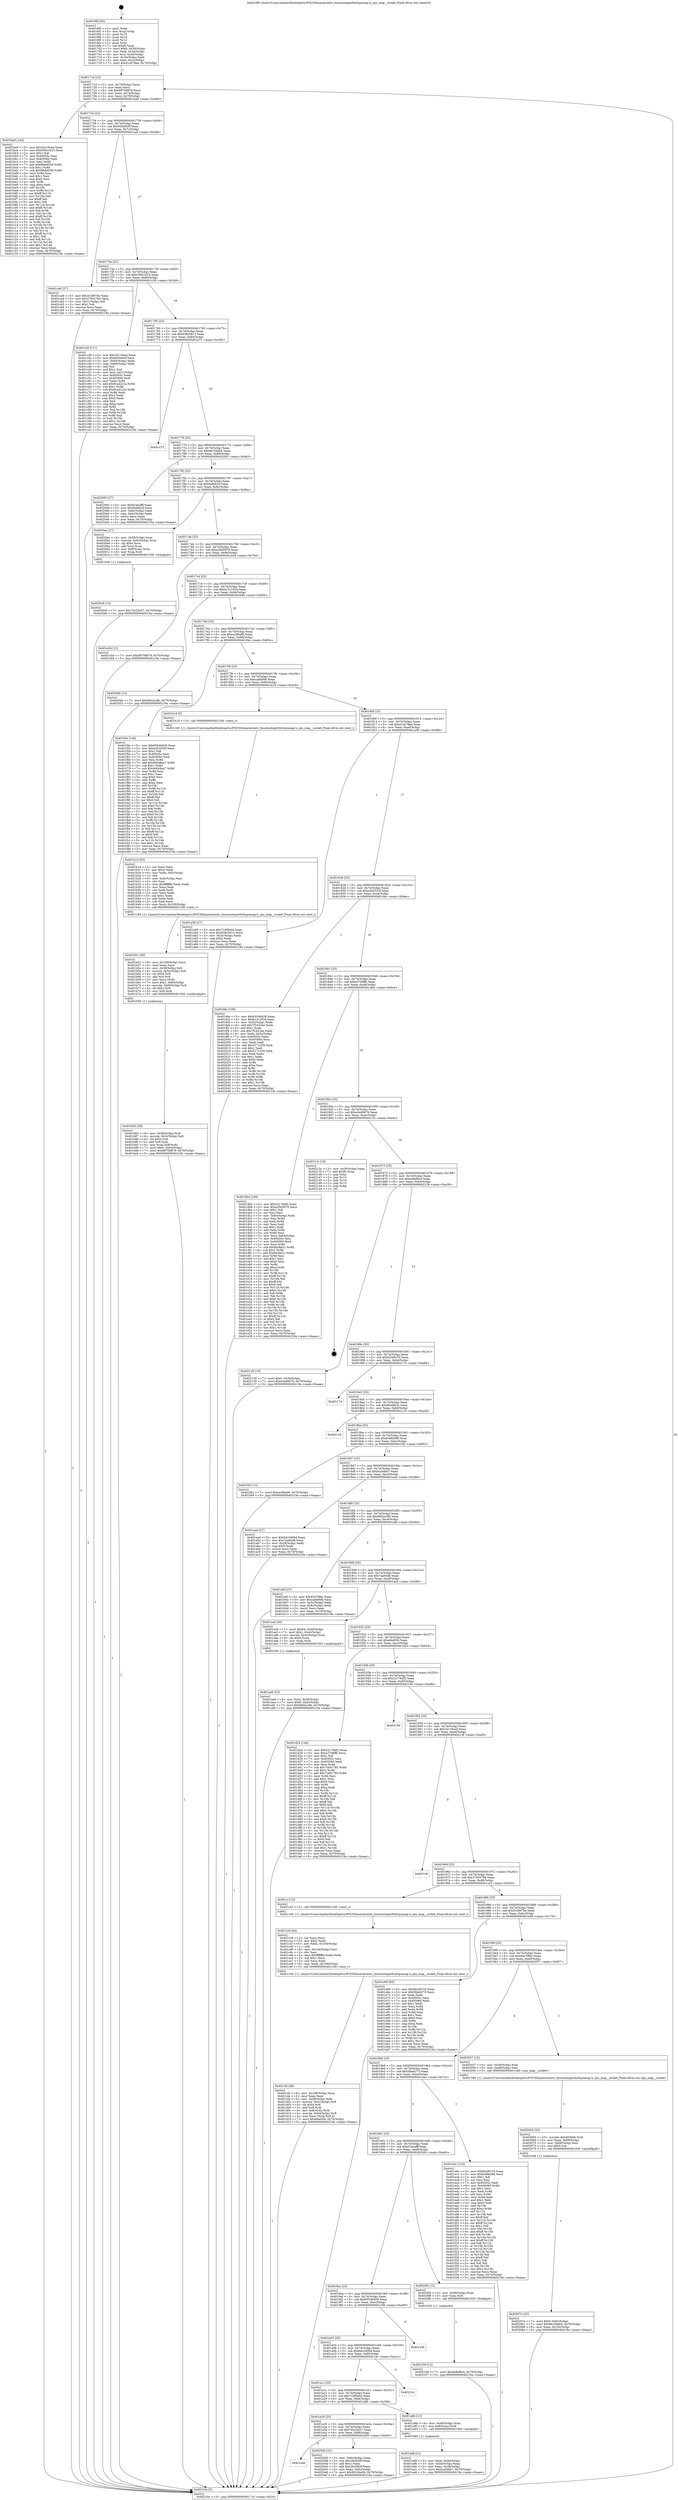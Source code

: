 digraph "0x4016f0" {
  label = "0x4016f0 (/mnt/c/Users/mathe/Desktop/tcc/POCII/binaries/extr_linuxtoolsperfutilcpumap.h_cpu_map__socket_Final-ollvm.out::main(0))"
  labelloc = "t"
  node[shape=record]

  Entry [label="",width=0.3,height=0.3,shape=circle,fillcolor=black,style=filled]
  "0x40171d" [label="{
     0x40171d [23]\l
     | [instrs]\l
     &nbsp;&nbsp;0x40171d \<+3\>: mov -0x70(%rbp),%eax\l
     &nbsp;&nbsp;0x401720 \<+2\>: mov %eax,%ecx\l
     &nbsp;&nbsp;0x401722 \<+6\>: sub $0x88708879,%ecx\l
     &nbsp;&nbsp;0x401728 \<+3\>: mov %eax,-0x74(%rbp)\l
     &nbsp;&nbsp;0x40172b \<+3\>: mov %ecx,-0x78(%rbp)\l
     &nbsp;&nbsp;0x40172e \<+6\>: je 0000000000401ba9 \<main+0x4b9\>\l
  }"]
  "0x401ba9" [label="{
     0x401ba9 [144]\l
     | [instrs]\l
     &nbsp;&nbsp;0x401ba9 \<+5\>: mov $0x32c19ced,%eax\l
     &nbsp;&nbsp;0x401bae \<+5\>: mov $0x936e1623,%ecx\l
     &nbsp;&nbsp;0x401bb3 \<+2\>: mov $0x1,%dl\l
     &nbsp;&nbsp;0x401bb5 \<+7\>: mov 0x40505c,%esi\l
     &nbsp;&nbsp;0x401bbc \<+7\>: mov 0x405060,%edi\l
     &nbsp;&nbsp;0x401bc3 \<+3\>: mov %esi,%r8d\l
     &nbsp;&nbsp;0x401bc6 \<+7\>: add $0x88abf259,%r8d\l
     &nbsp;&nbsp;0x401bcd \<+4\>: sub $0x1,%r8d\l
     &nbsp;&nbsp;0x401bd1 \<+7\>: sub $0x88abf259,%r8d\l
     &nbsp;&nbsp;0x401bd8 \<+4\>: imul %r8d,%esi\l
     &nbsp;&nbsp;0x401bdc \<+3\>: and $0x1,%esi\l
     &nbsp;&nbsp;0x401bdf \<+3\>: cmp $0x0,%esi\l
     &nbsp;&nbsp;0x401be2 \<+4\>: sete %r9b\l
     &nbsp;&nbsp;0x401be6 \<+3\>: cmp $0xa,%edi\l
     &nbsp;&nbsp;0x401be9 \<+4\>: setl %r10b\l
     &nbsp;&nbsp;0x401bed \<+3\>: mov %r9b,%r11b\l
     &nbsp;&nbsp;0x401bf0 \<+4\>: xor $0xff,%r11b\l
     &nbsp;&nbsp;0x401bf4 \<+3\>: mov %r10b,%bl\l
     &nbsp;&nbsp;0x401bf7 \<+3\>: xor $0xff,%bl\l
     &nbsp;&nbsp;0x401bfa \<+3\>: xor $0x1,%dl\l
     &nbsp;&nbsp;0x401bfd \<+3\>: mov %r11b,%r14b\l
     &nbsp;&nbsp;0x401c00 \<+4\>: and $0xff,%r14b\l
     &nbsp;&nbsp;0x401c04 \<+3\>: and %dl,%r9b\l
     &nbsp;&nbsp;0x401c07 \<+3\>: mov %bl,%r15b\l
     &nbsp;&nbsp;0x401c0a \<+4\>: and $0xff,%r15b\l
     &nbsp;&nbsp;0x401c0e \<+3\>: and %dl,%r10b\l
     &nbsp;&nbsp;0x401c11 \<+3\>: or %r9b,%r14b\l
     &nbsp;&nbsp;0x401c14 \<+3\>: or %r10b,%r15b\l
     &nbsp;&nbsp;0x401c17 \<+3\>: xor %r15b,%r14b\l
     &nbsp;&nbsp;0x401c1a \<+3\>: or %bl,%r11b\l
     &nbsp;&nbsp;0x401c1d \<+4\>: xor $0xff,%r11b\l
     &nbsp;&nbsp;0x401c21 \<+3\>: or $0x1,%dl\l
     &nbsp;&nbsp;0x401c24 \<+3\>: and %dl,%r11b\l
     &nbsp;&nbsp;0x401c27 \<+3\>: or %r11b,%r14b\l
     &nbsp;&nbsp;0x401c2a \<+4\>: test $0x1,%r14b\l
     &nbsp;&nbsp;0x401c2e \<+3\>: cmovne %ecx,%eax\l
     &nbsp;&nbsp;0x401c31 \<+3\>: mov %eax,-0x70(%rbp)\l
     &nbsp;&nbsp;0x401c34 \<+5\>: jmp 000000000040219a \<main+0xaaa\>\l
  }"]
  "0x401734" [label="{
     0x401734 [22]\l
     | [instrs]\l
     &nbsp;&nbsp;0x401734 \<+5\>: jmp 0000000000401739 \<main+0x49\>\l
     &nbsp;&nbsp;0x401739 \<+3\>: mov -0x74(%rbp),%eax\l
     &nbsp;&nbsp;0x40173c \<+5\>: sub $0x920ef43f,%eax\l
     &nbsp;&nbsp;0x401741 \<+3\>: mov %eax,-0x7c(%rbp)\l
     &nbsp;&nbsp;0x401744 \<+6\>: je 0000000000401ca8 \<main+0x5b8\>\l
  }"]
  Exit [label="",width=0.3,height=0.3,shape=circle,fillcolor=black,style=filled,peripheries=2]
  "0x401ca8" [label="{
     0x401ca8 [27]\l
     | [instrs]\l
     &nbsp;&nbsp;0x401ca8 \<+5\>: mov $0x3c2897be,%eax\l
     &nbsp;&nbsp;0x401cad \<+5\>: mov $0x37002794,%ecx\l
     &nbsp;&nbsp;0x401cb2 \<+3\>: mov -0x21(%rbp),%dl\l
     &nbsp;&nbsp;0x401cb5 \<+3\>: test $0x1,%dl\l
     &nbsp;&nbsp;0x401cb8 \<+3\>: cmovne %ecx,%eax\l
     &nbsp;&nbsp;0x401cbb \<+3\>: mov %eax,-0x70(%rbp)\l
     &nbsp;&nbsp;0x401cbe \<+5\>: jmp 000000000040219a \<main+0xaaa\>\l
  }"]
  "0x40174a" [label="{
     0x40174a [22]\l
     | [instrs]\l
     &nbsp;&nbsp;0x40174a \<+5\>: jmp 000000000040174f \<main+0x5f\>\l
     &nbsp;&nbsp;0x40174f \<+3\>: mov -0x74(%rbp),%eax\l
     &nbsp;&nbsp;0x401752 \<+5\>: sub $0x936e1623,%eax\l
     &nbsp;&nbsp;0x401757 \<+3\>: mov %eax,-0x80(%rbp)\l
     &nbsp;&nbsp;0x40175a \<+6\>: je 0000000000401c39 \<main+0x549\>\l
  }"]
  "0x402100" [label="{
     0x402100 [12]\l
     | [instrs]\l
     &nbsp;&nbsp;0x402100 \<+7\>: movl $0xee8af6c4,-0x70(%rbp)\l
     &nbsp;&nbsp;0x402107 \<+5\>: jmp 000000000040219a \<main+0xaaa\>\l
  }"]
  "0x401c39" [label="{
     0x401c39 [111]\l
     | [instrs]\l
     &nbsp;&nbsp;0x401c39 \<+5\>: mov $0x32c19ced,%eax\l
     &nbsp;&nbsp;0x401c3e \<+5\>: mov $0x920ef43f,%ecx\l
     &nbsp;&nbsp;0x401c43 \<+3\>: mov -0x64(%rbp),%edx\l
     &nbsp;&nbsp;0x401c46 \<+3\>: cmp -0x60(%rbp),%edx\l
     &nbsp;&nbsp;0x401c49 \<+4\>: setl %sil\l
     &nbsp;&nbsp;0x401c4d \<+4\>: and $0x1,%sil\l
     &nbsp;&nbsp;0x401c51 \<+4\>: mov %sil,-0x21(%rbp)\l
     &nbsp;&nbsp;0x401c55 \<+7\>: mov 0x40505c,%edx\l
     &nbsp;&nbsp;0x401c5c \<+7\>: mov 0x405060,%edi\l
     &nbsp;&nbsp;0x401c63 \<+3\>: mov %edx,%r8d\l
     &nbsp;&nbsp;0x401c66 \<+7\>: add $0x9ca42c2a,%r8d\l
     &nbsp;&nbsp;0x401c6d \<+4\>: sub $0x1,%r8d\l
     &nbsp;&nbsp;0x401c71 \<+7\>: sub $0x9ca42c2a,%r8d\l
     &nbsp;&nbsp;0x401c78 \<+4\>: imul %r8d,%edx\l
     &nbsp;&nbsp;0x401c7c \<+3\>: and $0x1,%edx\l
     &nbsp;&nbsp;0x401c7f \<+3\>: cmp $0x0,%edx\l
     &nbsp;&nbsp;0x401c82 \<+4\>: sete %sil\l
     &nbsp;&nbsp;0x401c86 \<+3\>: cmp $0xa,%edi\l
     &nbsp;&nbsp;0x401c89 \<+4\>: setl %r9b\l
     &nbsp;&nbsp;0x401c8d \<+3\>: mov %sil,%r10b\l
     &nbsp;&nbsp;0x401c90 \<+3\>: and %r9b,%r10b\l
     &nbsp;&nbsp;0x401c93 \<+3\>: xor %r9b,%sil\l
     &nbsp;&nbsp;0x401c96 \<+3\>: or %sil,%r10b\l
     &nbsp;&nbsp;0x401c99 \<+4\>: test $0x1,%r10b\l
     &nbsp;&nbsp;0x401c9d \<+3\>: cmovne %ecx,%eax\l
     &nbsp;&nbsp;0x401ca0 \<+3\>: mov %eax,-0x70(%rbp)\l
     &nbsp;&nbsp;0x401ca3 \<+5\>: jmp 000000000040219a \<main+0xaaa\>\l
  }"]
  "0x401760" [label="{
     0x401760 [25]\l
     | [instrs]\l
     &nbsp;&nbsp;0x401760 \<+5\>: jmp 0000000000401765 \<main+0x75\>\l
     &nbsp;&nbsp;0x401765 \<+3\>: mov -0x74(%rbp),%eax\l
     &nbsp;&nbsp;0x401768 \<+5\>: sub $0x938c5813,%eax\l
     &nbsp;&nbsp;0x40176d \<+6\>: mov %eax,-0x84(%rbp)\l
     &nbsp;&nbsp;0x401773 \<+6\>: je 0000000000401a73 \<main+0x383\>\l
  }"]
  "0x401a4e" [label="{
     0x401a4e\l
  }", style=dashed]
  "0x401a73" [label="{
     0x401a73\l
  }", style=dashed]
  "0x401779" [label="{
     0x401779 [25]\l
     | [instrs]\l
     &nbsp;&nbsp;0x401779 \<+5\>: jmp 000000000040177e \<main+0x8e\>\l
     &nbsp;&nbsp;0x40177e \<+3\>: mov -0x74(%rbp),%eax\l
     &nbsp;&nbsp;0x401781 \<+5\>: sub $0x96104e64,%eax\l
     &nbsp;&nbsp;0x401786 \<+6\>: mov %eax,-0x88(%rbp)\l
     &nbsp;&nbsp;0x40178c \<+6\>: je 0000000000402093 \<main+0x9a3\>\l
  }"]
  "0x4020d5" [label="{
     0x4020d5 [31]\l
     | [instrs]\l
     &nbsp;&nbsp;0x4020d5 \<+3\>: mov -0x6c(%rbp),%eax\l
     &nbsp;&nbsp;0x4020d8 \<+5\>: sub $0x28cf2b0f,%eax\l
     &nbsp;&nbsp;0x4020dd \<+3\>: add $0x1,%eax\l
     &nbsp;&nbsp;0x4020e0 \<+5\>: add $0x28cf2b0f,%eax\l
     &nbsp;&nbsp;0x4020e5 \<+3\>: mov %eax,-0x6c(%rbp)\l
     &nbsp;&nbsp;0x4020e8 \<+7\>: movl $0x96104e64,-0x70(%rbp)\l
     &nbsp;&nbsp;0x4020ef \<+5\>: jmp 000000000040219a \<main+0xaaa\>\l
  }"]
  "0x402093" [label="{
     0x402093 [27]\l
     | [instrs]\l
     &nbsp;&nbsp;0x402093 \<+5\>: mov $0x61beafff,%eax\l
     &nbsp;&nbsp;0x402098 \<+5\>: mov $0x9afe82cf,%ecx\l
     &nbsp;&nbsp;0x40209d \<+3\>: mov -0x6c(%rbp),%edx\l
     &nbsp;&nbsp;0x4020a0 \<+3\>: cmp -0x4c(%rbp),%edx\l
     &nbsp;&nbsp;0x4020a3 \<+3\>: cmovl %ecx,%eax\l
     &nbsp;&nbsp;0x4020a6 \<+3\>: mov %eax,-0x70(%rbp)\l
     &nbsp;&nbsp;0x4020a9 \<+5\>: jmp 000000000040219a \<main+0xaaa\>\l
  }"]
  "0x401792" [label="{
     0x401792 [25]\l
     | [instrs]\l
     &nbsp;&nbsp;0x401792 \<+5\>: jmp 0000000000401797 \<main+0xa7\>\l
     &nbsp;&nbsp;0x401797 \<+3\>: mov -0x74(%rbp),%eax\l
     &nbsp;&nbsp;0x40179a \<+5\>: sub $0x9afe82cf,%eax\l
     &nbsp;&nbsp;0x40179f \<+6\>: mov %eax,-0x8c(%rbp)\l
     &nbsp;&nbsp;0x4017a5 \<+6\>: je 00000000004020ae \<main+0x9be\>\l
  }"]
  "0x4020c9" [label="{
     0x4020c9 [12]\l
     | [instrs]\l
     &nbsp;&nbsp;0x4020c9 \<+7\>: movl $0x74225e57,-0x70(%rbp)\l
     &nbsp;&nbsp;0x4020d0 \<+5\>: jmp 000000000040219a \<main+0xaaa\>\l
  }"]
  "0x4020ae" [label="{
     0x4020ae [27]\l
     | [instrs]\l
     &nbsp;&nbsp;0x4020ae \<+4\>: mov -0x58(%rbp),%rax\l
     &nbsp;&nbsp;0x4020b2 \<+4\>: movslq -0x6c(%rbp),%rcx\l
     &nbsp;&nbsp;0x4020b6 \<+4\>: shl $0x4,%rcx\l
     &nbsp;&nbsp;0x4020ba \<+3\>: add %rcx,%rax\l
     &nbsp;&nbsp;0x4020bd \<+4\>: mov 0x8(%rax),%rax\l
     &nbsp;&nbsp;0x4020c1 \<+3\>: mov %rax,%rdi\l
     &nbsp;&nbsp;0x4020c4 \<+5\>: call 0000000000401030 \<free@plt\>\l
     | [calls]\l
     &nbsp;&nbsp;0x401030 \{1\} (unknown)\l
  }"]
  "0x4017ab" [label="{
     0x4017ab [25]\l
     | [instrs]\l
     &nbsp;&nbsp;0x4017ab \<+5\>: jmp 00000000004017b0 \<main+0xc0\>\l
     &nbsp;&nbsp;0x4017b0 \<+3\>: mov -0x74(%rbp),%eax\l
     &nbsp;&nbsp;0x4017b3 \<+5\>: sub $0xa35d5979,%eax\l
     &nbsp;&nbsp;0x4017b8 \<+6\>: mov %eax,-0x90(%rbp)\l
     &nbsp;&nbsp;0x4017be \<+6\>: je 0000000000401e5d \<main+0x76d\>\l
  }"]
  "0x40207a" [label="{
     0x40207a [25]\l
     | [instrs]\l
     &nbsp;&nbsp;0x40207a \<+7\>: movl $0x0,-0x6c(%rbp)\l
     &nbsp;&nbsp;0x402081 \<+7\>: movl $0x96104e64,-0x70(%rbp)\l
     &nbsp;&nbsp;0x402088 \<+6\>: mov %eax,-0x10c(%rbp)\l
     &nbsp;&nbsp;0x40208e \<+5\>: jmp 000000000040219a \<main+0xaaa\>\l
  }"]
  "0x401e5d" [label="{
     0x401e5d [12]\l
     | [instrs]\l
     &nbsp;&nbsp;0x401e5d \<+7\>: movl $0x88708879,-0x70(%rbp)\l
     &nbsp;&nbsp;0x401e64 \<+5\>: jmp 000000000040219a \<main+0xaaa\>\l
  }"]
  "0x4017c4" [label="{
     0x4017c4 [25]\l
     | [instrs]\l
     &nbsp;&nbsp;0x4017c4 \<+5\>: jmp 00000000004017c9 \<main+0xd9\>\l
     &nbsp;&nbsp;0x4017c9 \<+3\>: mov -0x74(%rbp),%eax\l
     &nbsp;&nbsp;0x4017cc \<+5\>: sub $0xb13c1634,%eax\l
     &nbsp;&nbsp;0x4017d1 \<+6\>: mov %eax,-0x94(%rbp)\l
     &nbsp;&nbsp;0x4017d7 \<+6\>: je 000000000040204b \<main+0x95b\>\l
  }"]
  "0x402063" [label="{
     0x402063 [23]\l
     | [instrs]\l
     &nbsp;&nbsp;0x402063 \<+10\>: movabs $0x4030b6,%rdi\l
     &nbsp;&nbsp;0x40206d \<+3\>: mov %eax,-0x68(%rbp)\l
     &nbsp;&nbsp;0x402070 \<+3\>: mov -0x68(%rbp),%esi\l
     &nbsp;&nbsp;0x402073 \<+2\>: mov $0x0,%al\l
     &nbsp;&nbsp;0x402075 \<+5\>: call 0000000000401040 \<printf@plt\>\l
     | [calls]\l
     &nbsp;&nbsp;0x401040 \{1\} (unknown)\l
  }"]
  "0x40204b" [label="{
     0x40204b [12]\l
     | [instrs]\l
     &nbsp;&nbsp;0x40204b \<+7\>: movl $0xfd92a18b,-0x70(%rbp)\l
     &nbsp;&nbsp;0x402052 \<+5\>: jmp 000000000040219a \<main+0xaaa\>\l
  }"]
  "0x4017dd" [label="{
     0x4017dd [25]\l
     | [instrs]\l
     &nbsp;&nbsp;0x4017dd \<+5\>: jmp 00000000004017e2 \<main+0xf2\>\l
     &nbsp;&nbsp;0x4017e2 \<+3\>: mov -0x74(%rbp),%eax\l
     &nbsp;&nbsp;0x4017e5 \<+5\>: sub $0xca3f6a66,%eax\l
     &nbsp;&nbsp;0x4017ea \<+6\>: mov %eax,-0x98(%rbp)\l
     &nbsp;&nbsp;0x4017f0 \<+6\>: je 0000000000401f4e \<main+0x85e\>\l
  }"]
  "0x401cf4" [label="{
     0x401cf4 [48]\l
     | [instrs]\l
     &nbsp;&nbsp;0x401cf4 \<+6\>: mov -0x108(%rbp),%ecx\l
     &nbsp;&nbsp;0x401cfa \<+3\>: imul %eax,%ecx\l
     &nbsp;&nbsp;0x401cfd \<+4\>: mov -0x58(%rbp),%rdi\l
     &nbsp;&nbsp;0x401d01 \<+4\>: movslq -0x5c(%rbp),%r8\l
     &nbsp;&nbsp;0x401d05 \<+4\>: shl $0x4,%r8\l
     &nbsp;&nbsp;0x401d09 \<+3\>: add %r8,%rdi\l
     &nbsp;&nbsp;0x401d0c \<+4\>: mov 0x8(%rdi),%rdi\l
     &nbsp;&nbsp;0x401d10 \<+4\>: movslq -0x64(%rbp),%r8\l
     &nbsp;&nbsp;0x401d14 \<+4\>: mov %ecx,(%rdi,%r8,4)\l
     &nbsp;&nbsp;0x401d18 \<+7\>: movl $0xefee05b,-0x70(%rbp)\l
     &nbsp;&nbsp;0x401d1f \<+5\>: jmp 000000000040219a \<main+0xaaa\>\l
  }"]
  "0x401f4e" [label="{
     0x401f4e [144]\l
     | [instrs]\l
     &nbsp;&nbsp;0x401f4e \<+5\>: mov $0x65546d39,%eax\l
     &nbsp;&nbsp;0x401f53 \<+5\>: mov $0xe262552f,%ecx\l
     &nbsp;&nbsp;0x401f58 \<+2\>: mov $0x1,%dl\l
     &nbsp;&nbsp;0x401f5a \<+7\>: mov 0x40505c,%esi\l
     &nbsp;&nbsp;0x401f61 \<+7\>: mov 0x405060,%edi\l
     &nbsp;&nbsp;0x401f68 \<+3\>: mov %esi,%r8d\l
     &nbsp;&nbsp;0x401f6b \<+7\>: add $0x46648aa7,%r8d\l
     &nbsp;&nbsp;0x401f72 \<+4\>: sub $0x1,%r8d\l
     &nbsp;&nbsp;0x401f76 \<+7\>: sub $0x46648aa7,%r8d\l
     &nbsp;&nbsp;0x401f7d \<+4\>: imul %r8d,%esi\l
     &nbsp;&nbsp;0x401f81 \<+3\>: and $0x1,%esi\l
     &nbsp;&nbsp;0x401f84 \<+3\>: cmp $0x0,%esi\l
     &nbsp;&nbsp;0x401f87 \<+4\>: sete %r9b\l
     &nbsp;&nbsp;0x401f8b \<+3\>: cmp $0xa,%edi\l
     &nbsp;&nbsp;0x401f8e \<+4\>: setl %r10b\l
     &nbsp;&nbsp;0x401f92 \<+3\>: mov %r9b,%r11b\l
     &nbsp;&nbsp;0x401f95 \<+4\>: xor $0xff,%r11b\l
     &nbsp;&nbsp;0x401f99 \<+3\>: mov %r10b,%bl\l
     &nbsp;&nbsp;0x401f9c \<+3\>: xor $0xff,%bl\l
     &nbsp;&nbsp;0x401f9f \<+3\>: xor $0x0,%dl\l
     &nbsp;&nbsp;0x401fa2 \<+3\>: mov %r11b,%r14b\l
     &nbsp;&nbsp;0x401fa5 \<+4\>: and $0x0,%r14b\l
     &nbsp;&nbsp;0x401fa9 \<+3\>: and %dl,%r9b\l
     &nbsp;&nbsp;0x401fac \<+3\>: mov %bl,%r15b\l
     &nbsp;&nbsp;0x401faf \<+4\>: and $0x0,%r15b\l
     &nbsp;&nbsp;0x401fb3 \<+3\>: and %dl,%r10b\l
     &nbsp;&nbsp;0x401fb6 \<+3\>: or %r9b,%r14b\l
     &nbsp;&nbsp;0x401fb9 \<+3\>: or %r10b,%r15b\l
     &nbsp;&nbsp;0x401fbc \<+3\>: xor %r15b,%r14b\l
     &nbsp;&nbsp;0x401fbf \<+3\>: or %bl,%r11b\l
     &nbsp;&nbsp;0x401fc2 \<+4\>: xor $0xff,%r11b\l
     &nbsp;&nbsp;0x401fc6 \<+3\>: or $0x0,%dl\l
     &nbsp;&nbsp;0x401fc9 \<+3\>: and %dl,%r11b\l
     &nbsp;&nbsp;0x401fcc \<+3\>: or %r11b,%r14b\l
     &nbsp;&nbsp;0x401fcf \<+4\>: test $0x1,%r14b\l
     &nbsp;&nbsp;0x401fd3 \<+3\>: cmovne %ecx,%eax\l
     &nbsp;&nbsp;0x401fd6 \<+3\>: mov %eax,-0x70(%rbp)\l
     &nbsp;&nbsp;0x401fd9 \<+5\>: jmp 000000000040219a \<main+0xaaa\>\l
  }"]
  "0x4017f6" [label="{
     0x4017f6 [25]\l
     | [instrs]\l
     &nbsp;&nbsp;0x4017f6 \<+5\>: jmp 00000000004017fb \<main+0x10b\>\l
     &nbsp;&nbsp;0x4017fb \<+3\>: mov -0x74(%rbp),%eax\l
     &nbsp;&nbsp;0x4017fe \<+5\>: sub $0xcadbf0fb,%eax\l
     &nbsp;&nbsp;0x401803 \<+6\>: mov %eax,-0x9c(%rbp)\l
     &nbsp;&nbsp;0x401809 \<+6\>: je 0000000000401b18 \<main+0x428\>\l
  }"]
  "0x401cc8" [label="{
     0x401cc8 [44]\l
     | [instrs]\l
     &nbsp;&nbsp;0x401cc8 \<+2\>: xor %ecx,%ecx\l
     &nbsp;&nbsp;0x401cca \<+5\>: mov $0x2,%edx\l
     &nbsp;&nbsp;0x401ccf \<+6\>: mov %edx,-0x104(%rbp)\l
     &nbsp;&nbsp;0x401cd5 \<+1\>: cltd\l
     &nbsp;&nbsp;0x401cd6 \<+6\>: mov -0x104(%rbp),%esi\l
     &nbsp;&nbsp;0x401cdc \<+2\>: idiv %esi\l
     &nbsp;&nbsp;0x401cde \<+6\>: imul $0xfffffffe,%edx,%edx\l
     &nbsp;&nbsp;0x401ce4 \<+3\>: sub $0x1,%ecx\l
     &nbsp;&nbsp;0x401ce7 \<+2\>: sub %ecx,%edx\l
     &nbsp;&nbsp;0x401ce9 \<+6\>: mov %edx,-0x108(%rbp)\l
     &nbsp;&nbsp;0x401cef \<+5\>: call 0000000000401160 \<next_i\>\l
     | [calls]\l
     &nbsp;&nbsp;0x401160 \{1\} (/mnt/c/Users/mathe/Desktop/tcc/POCII/binaries/extr_linuxtoolsperfutilcpumap.h_cpu_map__socket_Final-ollvm.out::next_i)\l
  }"]
  "0x401b18" [label="{
     0x401b18 [5]\l
     | [instrs]\l
     &nbsp;&nbsp;0x401b18 \<+5\>: call 0000000000401160 \<next_i\>\l
     | [calls]\l
     &nbsp;&nbsp;0x401160 \{1\} (/mnt/c/Users/mathe/Desktop/tcc/POCII/binaries/extr_linuxtoolsperfutilcpumap.h_cpu_map__socket_Final-ollvm.out::next_i)\l
  }"]
  "0x40180f" [label="{
     0x40180f [25]\l
     | [instrs]\l
     &nbsp;&nbsp;0x40180f \<+5\>: jmp 0000000000401814 \<main+0x124\>\l
     &nbsp;&nbsp;0x401814 \<+3\>: mov -0x74(%rbp),%eax\l
     &nbsp;&nbsp;0x401817 \<+5\>: sub $0xd1cb79aa,%eax\l
     &nbsp;&nbsp;0x40181c \<+6\>: mov %eax,-0xa0(%rbp)\l
     &nbsp;&nbsp;0x401822 \<+6\>: je 0000000000401a58 \<main+0x368\>\l
  }"]
  "0x401b83" [label="{
     0x401b83 [38]\l
     | [instrs]\l
     &nbsp;&nbsp;0x401b83 \<+4\>: mov -0x58(%rbp),%rdi\l
     &nbsp;&nbsp;0x401b87 \<+4\>: movslq -0x5c(%rbp),%r8\l
     &nbsp;&nbsp;0x401b8b \<+4\>: shl $0x4,%r8\l
     &nbsp;&nbsp;0x401b8f \<+3\>: add %r8,%rdi\l
     &nbsp;&nbsp;0x401b92 \<+4\>: mov %rax,0x8(%rdi)\l
     &nbsp;&nbsp;0x401b96 \<+7\>: movl $0x0,-0x64(%rbp)\l
     &nbsp;&nbsp;0x401b9d \<+7\>: movl $0x88708879,-0x70(%rbp)\l
     &nbsp;&nbsp;0x401ba4 \<+5\>: jmp 000000000040219a \<main+0xaaa\>\l
  }"]
  "0x401a58" [label="{
     0x401a58 [27]\l
     | [instrs]\l
     &nbsp;&nbsp;0x401a58 \<+5\>: mov $0x716f5e0d,%eax\l
     &nbsp;&nbsp;0x401a5d \<+5\>: mov $0x938c5813,%ecx\l
     &nbsp;&nbsp;0x401a62 \<+3\>: mov -0x2c(%rbp),%edx\l
     &nbsp;&nbsp;0x401a65 \<+3\>: cmp $0x2,%edx\l
     &nbsp;&nbsp;0x401a68 \<+3\>: cmovne %ecx,%eax\l
     &nbsp;&nbsp;0x401a6b \<+3\>: mov %eax,-0x70(%rbp)\l
     &nbsp;&nbsp;0x401a6e \<+5\>: jmp 000000000040219a \<main+0xaaa\>\l
  }"]
  "0x401828" [label="{
     0x401828 [25]\l
     | [instrs]\l
     &nbsp;&nbsp;0x401828 \<+5\>: jmp 000000000040182d \<main+0x13d\>\l
     &nbsp;&nbsp;0x40182d \<+3\>: mov -0x74(%rbp),%eax\l
     &nbsp;&nbsp;0x401830 \<+5\>: sub $0xe262552f,%eax\l
     &nbsp;&nbsp;0x401835 \<+6\>: mov %eax,-0xa4(%rbp)\l
     &nbsp;&nbsp;0x40183b \<+6\>: je 0000000000401fde \<main+0x8ee\>\l
  }"]
  "0x40219a" [label="{
     0x40219a [5]\l
     | [instrs]\l
     &nbsp;&nbsp;0x40219a \<+5\>: jmp 000000000040171d \<main+0x2d\>\l
  }"]
  "0x4016f0" [label="{
     0x4016f0 [45]\l
     | [instrs]\l
     &nbsp;&nbsp;0x4016f0 \<+1\>: push %rbp\l
     &nbsp;&nbsp;0x4016f1 \<+3\>: mov %rsp,%rbp\l
     &nbsp;&nbsp;0x4016f4 \<+2\>: push %r15\l
     &nbsp;&nbsp;0x4016f6 \<+2\>: push %r14\l
     &nbsp;&nbsp;0x4016f8 \<+2\>: push %r12\l
     &nbsp;&nbsp;0x4016fa \<+1\>: push %rbx\l
     &nbsp;&nbsp;0x4016fb \<+7\>: sub $0xf0,%rsp\l
     &nbsp;&nbsp;0x401702 \<+7\>: movl $0x0,-0x30(%rbp)\l
     &nbsp;&nbsp;0x401709 \<+3\>: mov %edi,-0x34(%rbp)\l
     &nbsp;&nbsp;0x40170c \<+4\>: mov %rsi,-0x40(%rbp)\l
     &nbsp;&nbsp;0x401710 \<+3\>: mov -0x34(%rbp),%edi\l
     &nbsp;&nbsp;0x401713 \<+3\>: mov %edi,-0x2c(%rbp)\l
     &nbsp;&nbsp;0x401716 \<+7\>: movl $0xd1cb79aa,-0x70(%rbp)\l
  }"]
  "0x401b51" [label="{
     0x401b51 [50]\l
     | [instrs]\l
     &nbsp;&nbsp;0x401b51 \<+6\>: mov -0x100(%rbp),%ecx\l
     &nbsp;&nbsp;0x401b57 \<+3\>: imul %eax,%ecx\l
     &nbsp;&nbsp;0x401b5a \<+4\>: mov -0x58(%rbp),%r8\l
     &nbsp;&nbsp;0x401b5e \<+4\>: movslq -0x5c(%rbp),%r9\l
     &nbsp;&nbsp;0x401b62 \<+4\>: shl $0x4,%r9\l
     &nbsp;&nbsp;0x401b66 \<+3\>: add %r9,%r8\l
     &nbsp;&nbsp;0x401b69 \<+3\>: mov %ecx,(%r8)\l
     &nbsp;&nbsp;0x401b6c \<+7\>: movl $0x1,-0x60(%rbp)\l
     &nbsp;&nbsp;0x401b73 \<+4\>: movslq -0x60(%rbp),%r8\l
     &nbsp;&nbsp;0x401b77 \<+4\>: shl $0x2,%r8\l
     &nbsp;&nbsp;0x401b7b \<+3\>: mov %r8,%rdi\l
     &nbsp;&nbsp;0x401b7e \<+5\>: call 0000000000401050 \<malloc@plt\>\l
     | [calls]\l
     &nbsp;&nbsp;0x401050 \{1\} (unknown)\l
  }"]
  "0x401fde" [label="{
     0x401fde [109]\l
     | [instrs]\l
     &nbsp;&nbsp;0x401fde \<+5\>: mov $0x65546d39,%eax\l
     &nbsp;&nbsp;0x401fe3 \<+5\>: mov $0xb13c1634,%ecx\l
     &nbsp;&nbsp;0x401fe8 \<+3\>: mov -0x5c(%rbp),%edx\l
     &nbsp;&nbsp;0x401feb \<+6\>: add $0x7f2422ae,%edx\l
     &nbsp;&nbsp;0x401ff1 \<+3\>: add $0x1,%edx\l
     &nbsp;&nbsp;0x401ff4 \<+6\>: sub $0x7f2422ae,%edx\l
     &nbsp;&nbsp;0x401ffa \<+3\>: mov %edx,-0x5c(%rbp)\l
     &nbsp;&nbsp;0x401ffd \<+7\>: mov 0x40505c,%edx\l
     &nbsp;&nbsp;0x402004 \<+7\>: mov 0x405060,%esi\l
     &nbsp;&nbsp;0x40200b \<+2\>: mov %edx,%edi\l
     &nbsp;&nbsp;0x40200d \<+6\>: add $0x5171258,%edi\l
     &nbsp;&nbsp;0x402013 \<+3\>: sub $0x1,%edi\l
     &nbsp;&nbsp;0x402016 \<+6\>: sub $0x5171258,%edi\l
     &nbsp;&nbsp;0x40201c \<+3\>: imul %edi,%edx\l
     &nbsp;&nbsp;0x40201f \<+3\>: and $0x1,%edx\l
     &nbsp;&nbsp;0x402022 \<+3\>: cmp $0x0,%edx\l
     &nbsp;&nbsp;0x402025 \<+4\>: sete %r8b\l
     &nbsp;&nbsp;0x402029 \<+3\>: cmp $0xa,%esi\l
     &nbsp;&nbsp;0x40202c \<+4\>: setl %r9b\l
     &nbsp;&nbsp;0x402030 \<+3\>: mov %r8b,%r10b\l
     &nbsp;&nbsp;0x402033 \<+3\>: and %r9b,%r10b\l
     &nbsp;&nbsp;0x402036 \<+3\>: xor %r9b,%r8b\l
     &nbsp;&nbsp;0x402039 \<+3\>: or %r8b,%r10b\l
     &nbsp;&nbsp;0x40203c \<+4\>: test $0x1,%r10b\l
     &nbsp;&nbsp;0x402040 \<+3\>: cmovne %ecx,%eax\l
     &nbsp;&nbsp;0x402043 \<+3\>: mov %eax,-0x70(%rbp)\l
     &nbsp;&nbsp;0x402046 \<+5\>: jmp 000000000040219a \<main+0xaaa\>\l
  }"]
  "0x401841" [label="{
     0x401841 [25]\l
     | [instrs]\l
     &nbsp;&nbsp;0x401841 \<+5\>: jmp 0000000000401846 \<main+0x156\>\l
     &nbsp;&nbsp;0x401846 \<+3\>: mov -0x74(%rbp),%eax\l
     &nbsp;&nbsp;0x401849 \<+5\>: sub $0xe3708ffb,%eax\l
     &nbsp;&nbsp;0x40184e \<+6\>: mov %eax,-0xa8(%rbp)\l
     &nbsp;&nbsp;0x401854 \<+6\>: je 0000000000401db4 \<main+0x6c4\>\l
  }"]
  "0x401b1d" [label="{
     0x401b1d [52]\l
     | [instrs]\l
     &nbsp;&nbsp;0x401b1d \<+2\>: xor %ecx,%ecx\l
     &nbsp;&nbsp;0x401b1f \<+5\>: mov $0x2,%edx\l
     &nbsp;&nbsp;0x401b24 \<+6\>: mov %edx,-0xfc(%rbp)\l
     &nbsp;&nbsp;0x401b2a \<+1\>: cltd\l
     &nbsp;&nbsp;0x401b2b \<+6\>: mov -0xfc(%rbp),%esi\l
     &nbsp;&nbsp;0x401b31 \<+2\>: idiv %esi\l
     &nbsp;&nbsp;0x401b33 \<+6\>: imul $0xfffffffe,%edx,%edx\l
     &nbsp;&nbsp;0x401b39 \<+2\>: mov %ecx,%edi\l
     &nbsp;&nbsp;0x401b3b \<+2\>: sub %edx,%edi\l
     &nbsp;&nbsp;0x401b3d \<+2\>: mov %ecx,%edx\l
     &nbsp;&nbsp;0x401b3f \<+3\>: sub $0x1,%edx\l
     &nbsp;&nbsp;0x401b42 \<+2\>: add %edx,%edi\l
     &nbsp;&nbsp;0x401b44 \<+2\>: sub %edi,%ecx\l
     &nbsp;&nbsp;0x401b46 \<+6\>: mov %ecx,-0x100(%rbp)\l
     &nbsp;&nbsp;0x401b4c \<+5\>: call 0000000000401160 \<next_i\>\l
     | [calls]\l
     &nbsp;&nbsp;0x401160 \{1\} (/mnt/c/Users/mathe/Desktop/tcc/POCII/binaries/extr_linuxtoolsperfutilcpumap.h_cpu_map__socket_Final-ollvm.out::next_i)\l
  }"]
  "0x401db4" [label="{
     0x401db4 [169]\l
     | [instrs]\l
     &nbsp;&nbsp;0x401db4 \<+5\>: mov $0x22176df2,%eax\l
     &nbsp;&nbsp;0x401db9 \<+5\>: mov $0xa35d5979,%ecx\l
     &nbsp;&nbsp;0x401dbe \<+2\>: mov $0x1,%dl\l
     &nbsp;&nbsp;0x401dc0 \<+2\>: xor %esi,%esi\l
     &nbsp;&nbsp;0x401dc2 \<+3\>: mov -0x64(%rbp),%edi\l
     &nbsp;&nbsp;0x401dc5 \<+3\>: mov %esi,%r8d\l
     &nbsp;&nbsp;0x401dc8 \<+3\>: sub %edi,%r8d\l
     &nbsp;&nbsp;0x401dcb \<+2\>: mov %esi,%edi\l
     &nbsp;&nbsp;0x401dcd \<+3\>: sub $0x1,%edi\l
     &nbsp;&nbsp;0x401dd0 \<+3\>: add %edi,%r8d\l
     &nbsp;&nbsp;0x401dd3 \<+3\>: sub %r8d,%esi\l
     &nbsp;&nbsp;0x401dd6 \<+3\>: mov %esi,-0x64(%rbp)\l
     &nbsp;&nbsp;0x401dd9 \<+7\>: mov 0x40505c,%esi\l
     &nbsp;&nbsp;0x401de0 \<+7\>: mov 0x405060,%edi\l
     &nbsp;&nbsp;0x401de7 \<+3\>: mov %esi,%r8d\l
     &nbsp;&nbsp;0x401dea \<+7\>: sub $0xfdc9af1c,%r8d\l
     &nbsp;&nbsp;0x401df1 \<+4\>: sub $0x1,%r8d\l
     &nbsp;&nbsp;0x401df5 \<+7\>: add $0xfdc9af1c,%r8d\l
     &nbsp;&nbsp;0x401dfc \<+4\>: imul %r8d,%esi\l
     &nbsp;&nbsp;0x401e00 \<+3\>: and $0x1,%esi\l
     &nbsp;&nbsp;0x401e03 \<+3\>: cmp $0x0,%esi\l
     &nbsp;&nbsp;0x401e06 \<+4\>: sete %r9b\l
     &nbsp;&nbsp;0x401e0a \<+3\>: cmp $0xa,%edi\l
     &nbsp;&nbsp;0x401e0d \<+4\>: setl %r10b\l
     &nbsp;&nbsp;0x401e11 \<+3\>: mov %r9b,%r11b\l
     &nbsp;&nbsp;0x401e14 \<+4\>: xor $0xff,%r11b\l
     &nbsp;&nbsp;0x401e18 \<+3\>: mov %r10b,%bl\l
     &nbsp;&nbsp;0x401e1b \<+3\>: xor $0xff,%bl\l
     &nbsp;&nbsp;0x401e1e \<+3\>: xor $0x0,%dl\l
     &nbsp;&nbsp;0x401e21 \<+3\>: mov %r11b,%r14b\l
     &nbsp;&nbsp;0x401e24 \<+4\>: and $0x0,%r14b\l
     &nbsp;&nbsp;0x401e28 \<+3\>: and %dl,%r9b\l
     &nbsp;&nbsp;0x401e2b \<+3\>: mov %bl,%r15b\l
     &nbsp;&nbsp;0x401e2e \<+4\>: and $0x0,%r15b\l
     &nbsp;&nbsp;0x401e32 \<+3\>: and %dl,%r10b\l
     &nbsp;&nbsp;0x401e35 \<+3\>: or %r9b,%r14b\l
     &nbsp;&nbsp;0x401e38 \<+3\>: or %r10b,%r15b\l
     &nbsp;&nbsp;0x401e3b \<+3\>: xor %r15b,%r14b\l
     &nbsp;&nbsp;0x401e3e \<+3\>: or %bl,%r11b\l
     &nbsp;&nbsp;0x401e41 \<+4\>: xor $0xff,%r11b\l
     &nbsp;&nbsp;0x401e45 \<+3\>: or $0x0,%dl\l
     &nbsp;&nbsp;0x401e48 \<+3\>: and %dl,%r11b\l
     &nbsp;&nbsp;0x401e4b \<+3\>: or %r11b,%r14b\l
     &nbsp;&nbsp;0x401e4e \<+4\>: test $0x1,%r14b\l
     &nbsp;&nbsp;0x401e52 \<+3\>: cmovne %ecx,%eax\l
     &nbsp;&nbsp;0x401e55 \<+3\>: mov %eax,-0x70(%rbp)\l
     &nbsp;&nbsp;0x401e58 \<+5\>: jmp 000000000040219a \<main+0xaaa\>\l
  }"]
  "0x40185a" [label="{
     0x40185a [25]\l
     | [instrs]\l
     &nbsp;&nbsp;0x40185a \<+5\>: jmp 000000000040185f \<main+0x16f\>\l
     &nbsp;&nbsp;0x40185f \<+3\>: mov -0x74(%rbp),%eax\l
     &nbsp;&nbsp;0x401862 \<+5\>: sub $0xe3ed9676,%eax\l
     &nbsp;&nbsp;0x401867 \<+6\>: mov %eax,-0xac(%rbp)\l
     &nbsp;&nbsp;0x40186d \<+6\>: je 000000000040213c \<main+0xa4c\>\l
  }"]
  "0x401ae6" [label="{
     0x401ae6 [23]\l
     | [instrs]\l
     &nbsp;&nbsp;0x401ae6 \<+4\>: mov %rax,-0x58(%rbp)\l
     &nbsp;&nbsp;0x401aea \<+7\>: movl $0x0,-0x5c(%rbp)\l
     &nbsp;&nbsp;0x401af1 \<+7\>: movl $0xfd92a18b,-0x70(%rbp)\l
     &nbsp;&nbsp;0x401af8 \<+5\>: jmp 000000000040219a \<main+0xaaa\>\l
  }"]
  "0x40213c" [label="{
     0x40213c [19]\l
     | [instrs]\l
     &nbsp;&nbsp;0x40213c \<+3\>: mov -0x30(%rbp),%eax\l
     &nbsp;&nbsp;0x40213f \<+7\>: add $0xf0,%rsp\l
     &nbsp;&nbsp;0x402146 \<+1\>: pop %rbx\l
     &nbsp;&nbsp;0x402147 \<+2\>: pop %r12\l
     &nbsp;&nbsp;0x402149 \<+2\>: pop %r14\l
     &nbsp;&nbsp;0x40214b \<+2\>: pop %r15\l
     &nbsp;&nbsp;0x40214d \<+1\>: pop %rbp\l
     &nbsp;&nbsp;0x40214e \<+1\>: ret\l
  }"]
  "0x401873" [label="{
     0x401873 [25]\l
     | [instrs]\l
     &nbsp;&nbsp;0x401873 \<+5\>: jmp 0000000000401878 \<main+0x188\>\l
     &nbsp;&nbsp;0x401878 \<+3\>: mov -0x74(%rbp),%eax\l
     &nbsp;&nbsp;0x40187b \<+5\>: sub $0xee8af6c4,%eax\l
     &nbsp;&nbsp;0x401880 \<+6\>: mov %eax,-0xb0(%rbp)\l
     &nbsp;&nbsp;0x401886 \<+6\>: je 0000000000402129 \<main+0xa39\>\l
  }"]
  "0x401a98" [label="{
     0x401a98 [21]\l
     | [instrs]\l
     &nbsp;&nbsp;0x401a98 \<+3\>: mov %eax,-0x44(%rbp)\l
     &nbsp;&nbsp;0x401a9b \<+3\>: mov -0x44(%rbp),%eax\l
     &nbsp;&nbsp;0x401a9e \<+3\>: mov %eax,-0x28(%rbp)\l
     &nbsp;&nbsp;0x401aa1 \<+7\>: movl $0xfca3dbb7,-0x70(%rbp)\l
     &nbsp;&nbsp;0x401aa8 \<+5\>: jmp 000000000040219a \<main+0xaaa\>\l
  }"]
  "0x402129" [label="{
     0x402129 [19]\l
     | [instrs]\l
     &nbsp;&nbsp;0x402129 \<+7\>: movl $0x0,-0x30(%rbp)\l
     &nbsp;&nbsp;0x402130 \<+7\>: movl $0xe3ed9676,-0x70(%rbp)\l
     &nbsp;&nbsp;0x402137 \<+5\>: jmp 000000000040219a \<main+0xaaa\>\l
  }"]
  "0x40188c" [label="{
     0x40188c [25]\l
     | [instrs]\l
     &nbsp;&nbsp;0x40188c \<+5\>: jmp 0000000000401891 \<main+0x1a1\>\l
     &nbsp;&nbsp;0x401891 \<+3\>: mov -0x74(%rbp),%eax\l
     &nbsp;&nbsp;0x401894 \<+5\>: sub $0xf42d9155,%eax\l
     &nbsp;&nbsp;0x401899 \<+6\>: mov %eax,-0xb4(%rbp)\l
     &nbsp;&nbsp;0x40189f \<+6\>: je 0000000000402174 \<main+0xa84\>\l
  }"]
  "0x401a35" [label="{
     0x401a35 [25]\l
     | [instrs]\l
     &nbsp;&nbsp;0x401a35 \<+5\>: jmp 0000000000401a3a \<main+0x34a\>\l
     &nbsp;&nbsp;0x401a3a \<+3\>: mov -0x74(%rbp),%eax\l
     &nbsp;&nbsp;0x401a3d \<+5\>: sub $0x74225e57,%eax\l
     &nbsp;&nbsp;0x401a42 \<+6\>: mov %eax,-0xf8(%rbp)\l
     &nbsp;&nbsp;0x401a48 \<+6\>: je 00000000004020d5 \<main+0x9e5\>\l
  }"]
  "0x402174" [label="{
     0x402174\l
  }", style=dashed]
  "0x4018a5" [label="{
     0x4018a5 [25]\l
     | [instrs]\l
     &nbsp;&nbsp;0x4018a5 \<+5\>: jmp 00000000004018aa \<main+0x1ba\>\l
     &nbsp;&nbsp;0x4018aa \<+3\>: mov -0x74(%rbp),%eax\l
     &nbsp;&nbsp;0x4018ad \<+5\>: sub $0xf6e48b3c,%eax\l
     &nbsp;&nbsp;0x4018b2 \<+6\>: mov %eax,-0xb8(%rbp)\l
     &nbsp;&nbsp;0x4018b8 \<+6\>: je 0000000000402118 \<main+0xa28\>\l
  }"]
  "0x401a8b" [label="{
     0x401a8b [13]\l
     | [instrs]\l
     &nbsp;&nbsp;0x401a8b \<+4\>: mov -0x40(%rbp),%rax\l
     &nbsp;&nbsp;0x401a8f \<+4\>: mov 0x8(%rax),%rdi\l
     &nbsp;&nbsp;0x401a93 \<+5\>: call 0000000000401060 \<atoi@plt\>\l
     | [calls]\l
     &nbsp;&nbsp;0x401060 \{1\} (unknown)\l
  }"]
  "0x402118" [label="{
     0x402118\l
  }", style=dashed]
  "0x4018be" [label="{
     0x4018be [25]\l
     | [instrs]\l
     &nbsp;&nbsp;0x4018be \<+5\>: jmp 00000000004018c3 \<main+0x1d3\>\l
     &nbsp;&nbsp;0x4018c3 \<+3\>: mov -0x74(%rbp),%eax\l
     &nbsp;&nbsp;0x4018c6 \<+5\>: sub $0xfc49b568,%eax\l
     &nbsp;&nbsp;0x4018cb \<+6\>: mov %eax,-0xbc(%rbp)\l
     &nbsp;&nbsp;0x4018d1 \<+6\>: je 0000000000401f42 \<main+0x852\>\l
  }"]
  "0x401a1c" [label="{
     0x401a1c [25]\l
     | [instrs]\l
     &nbsp;&nbsp;0x401a1c \<+5\>: jmp 0000000000401a21 \<main+0x331\>\l
     &nbsp;&nbsp;0x401a21 \<+3\>: mov -0x74(%rbp),%eax\l
     &nbsp;&nbsp;0x401a24 \<+5\>: sub $0x716f5e0d,%eax\l
     &nbsp;&nbsp;0x401a29 \<+6\>: mov %eax,-0xf4(%rbp)\l
     &nbsp;&nbsp;0x401a2f \<+6\>: je 0000000000401a8b \<main+0x39b\>\l
  }"]
  "0x401f42" [label="{
     0x401f42 [12]\l
     | [instrs]\l
     &nbsp;&nbsp;0x401f42 \<+7\>: movl $0xca3f6a66,-0x70(%rbp)\l
     &nbsp;&nbsp;0x401f49 \<+5\>: jmp 000000000040219a \<main+0xaaa\>\l
  }"]
  "0x4018d7" [label="{
     0x4018d7 [25]\l
     | [instrs]\l
     &nbsp;&nbsp;0x4018d7 \<+5\>: jmp 00000000004018dc \<main+0x1ec\>\l
     &nbsp;&nbsp;0x4018dc \<+3\>: mov -0x74(%rbp),%eax\l
     &nbsp;&nbsp;0x4018df \<+5\>: sub $0xfca3dbb7,%eax\l
     &nbsp;&nbsp;0x4018e4 \<+6\>: mov %eax,-0xc0(%rbp)\l
     &nbsp;&nbsp;0x4018ea \<+6\>: je 0000000000401aad \<main+0x3bd\>\l
  }"]
  "0x40210c" [label="{
     0x40210c\l
  }", style=dashed]
  "0x401aad" [label="{
     0x401aad [27]\l
     | [instrs]\l
     &nbsp;&nbsp;0x401aad \<+5\>: mov $0x6dc3490d,%eax\l
     &nbsp;&nbsp;0x401ab2 \<+5\>: mov $0x7aa9448,%ecx\l
     &nbsp;&nbsp;0x401ab7 \<+3\>: mov -0x28(%rbp),%edx\l
     &nbsp;&nbsp;0x401aba \<+3\>: cmp $0x0,%edx\l
     &nbsp;&nbsp;0x401abd \<+3\>: cmove %ecx,%eax\l
     &nbsp;&nbsp;0x401ac0 \<+3\>: mov %eax,-0x70(%rbp)\l
     &nbsp;&nbsp;0x401ac3 \<+5\>: jmp 000000000040219a \<main+0xaaa\>\l
  }"]
  "0x4018f0" [label="{
     0x4018f0 [25]\l
     | [instrs]\l
     &nbsp;&nbsp;0x4018f0 \<+5\>: jmp 00000000004018f5 \<main+0x205\>\l
     &nbsp;&nbsp;0x4018f5 \<+3\>: mov -0x74(%rbp),%eax\l
     &nbsp;&nbsp;0x4018f8 \<+5\>: sub $0xfd92a18b,%eax\l
     &nbsp;&nbsp;0x4018fd \<+6\>: mov %eax,-0xc4(%rbp)\l
     &nbsp;&nbsp;0x401903 \<+6\>: je 0000000000401afd \<main+0x40d\>\l
  }"]
  "0x401a03" [label="{
     0x401a03 [25]\l
     | [instrs]\l
     &nbsp;&nbsp;0x401a03 \<+5\>: jmp 0000000000401a08 \<main+0x318\>\l
     &nbsp;&nbsp;0x401a08 \<+3\>: mov -0x74(%rbp),%eax\l
     &nbsp;&nbsp;0x401a0b \<+5\>: sub $0x6dc3490d,%eax\l
     &nbsp;&nbsp;0x401a10 \<+6\>: mov %eax,-0xf0(%rbp)\l
     &nbsp;&nbsp;0x401a16 \<+6\>: je 000000000040210c \<main+0xa1c\>\l
  }"]
  "0x401afd" [label="{
     0x401afd [27]\l
     | [instrs]\l
     &nbsp;&nbsp;0x401afd \<+5\>: mov $0x45a7f86c,%eax\l
     &nbsp;&nbsp;0x401b02 \<+5\>: mov $0xcadbf0fb,%ecx\l
     &nbsp;&nbsp;0x401b07 \<+3\>: mov -0x5c(%rbp),%edx\l
     &nbsp;&nbsp;0x401b0a \<+3\>: cmp -0x4c(%rbp),%edx\l
     &nbsp;&nbsp;0x401b0d \<+3\>: cmovl %ecx,%eax\l
     &nbsp;&nbsp;0x401b10 \<+3\>: mov %eax,-0x70(%rbp)\l
     &nbsp;&nbsp;0x401b13 \<+5\>: jmp 000000000040219a \<main+0xaaa\>\l
  }"]
  "0x401909" [label="{
     0x401909 [25]\l
     | [instrs]\l
     &nbsp;&nbsp;0x401909 \<+5\>: jmp 000000000040190e \<main+0x21e\>\l
     &nbsp;&nbsp;0x40190e \<+3\>: mov -0x74(%rbp),%eax\l
     &nbsp;&nbsp;0x401911 \<+5\>: sub $0x7aa9448,%eax\l
     &nbsp;&nbsp;0x401916 \<+6\>: mov %eax,-0xc8(%rbp)\l
     &nbsp;&nbsp;0x40191c \<+6\>: je 0000000000401ac8 \<main+0x3d8\>\l
  }"]
  "0x402180" [label="{
     0x402180\l
  }", style=dashed]
  "0x401ac8" [label="{
     0x401ac8 [30]\l
     | [instrs]\l
     &nbsp;&nbsp;0x401ac8 \<+7\>: movl $0x64,-0x48(%rbp)\l
     &nbsp;&nbsp;0x401acf \<+7\>: movl $0x1,-0x4c(%rbp)\l
     &nbsp;&nbsp;0x401ad6 \<+4\>: movslq -0x4c(%rbp),%rax\l
     &nbsp;&nbsp;0x401ada \<+4\>: shl $0x4,%rax\l
     &nbsp;&nbsp;0x401ade \<+3\>: mov %rax,%rdi\l
     &nbsp;&nbsp;0x401ae1 \<+5\>: call 0000000000401050 \<malloc@plt\>\l
     | [calls]\l
     &nbsp;&nbsp;0x401050 \{1\} (unknown)\l
  }"]
  "0x401922" [label="{
     0x401922 [25]\l
     | [instrs]\l
     &nbsp;&nbsp;0x401922 \<+5\>: jmp 0000000000401927 \<main+0x237\>\l
     &nbsp;&nbsp;0x401927 \<+3\>: mov -0x74(%rbp),%eax\l
     &nbsp;&nbsp;0x40192a \<+5\>: sub $0xefee05b,%eax\l
     &nbsp;&nbsp;0x40192f \<+6\>: mov %eax,-0xcc(%rbp)\l
     &nbsp;&nbsp;0x401935 \<+6\>: je 0000000000401d24 \<main+0x634\>\l
  }"]
  "0x4019ea" [label="{
     0x4019ea [25]\l
     | [instrs]\l
     &nbsp;&nbsp;0x4019ea \<+5\>: jmp 00000000004019ef \<main+0x2ff\>\l
     &nbsp;&nbsp;0x4019ef \<+3\>: mov -0x74(%rbp),%eax\l
     &nbsp;&nbsp;0x4019f2 \<+5\>: sub $0x65546d39,%eax\l
     &nbsp;&nbsp;0x4019f7 \<+6\>: mov %eax,-0xec(%rbp)\l
     &nbsp;&nbsp;0x4019fd \<+6\>: je 0000000000402180 \<main+0xa90\>\l
  }"]
  "0x401d24" [label="{
     0x401d24 [144]\l
     | [instrs]\l
     &nbsp;&nbsp;0x401d24 \<+5\>: mov $0x22176df2,%eax\l
     &nbsp;&nbsp;0x401d29 \<+5\>: mov $0xe3708ffb,%ecx\l
     &nbsp;&nbsp;0x401d2e \<+2\>: mov $0x1,%dl\l
     &nbsp;&nbsp;0x401d30 \<+7\>: mov 0x40505c,%esi\l
     &nbsp;&nbsp;0x401d37 \<+7\>: mov 0x405060,%edi\l
     &nbsp;&nbsp;0x401d3e \<+3\>: mov %esi,%r8d\l
     &nbsp;&nbsp;0x401d41 \<+7\>: sub $0x7cb91785,%r8d\l
     &nbsp;&nbsp;0x401d48 \<+4\>: sub $0x1,%r8d\l
     &nbsp;&nbsp;0x401d4c \<+7\>: add $0x7cb91785,%r8d\l
     &nbsp;&nbsp;0x401d53 \<+4\>: imul %r8d,%esi\l
     &nbsp;&nbsp;0x401d57 \<+3\>: and $0x1,%esi\l
     &nbsp;&nbsp;0x401d5a \<+3\>: cmp $0x0,%esi\l
     &nbsp;&nbsp;0x401d5d \<+4\>: sete %r9b\l
     &nbsp;&nbsp;0x401d61 \<+3\>: cmp $0xa,%edi\l
     &nbsp;&nbsp;0x401d64 \<+4\>: setl %r10b\l
     &nbsp;&nbsp;0x401d68 \<+3\>: mov %r9b,%r11b\l
     &nbsp;&nbsp;0x401d6b \<+4\>: xor $0xff,%r11b\l
     &nbsp;&nbsp;0x401d6f \<+3\>: mov %r10b,%bl\l
     &nbsp;&nbsp;0x401d72 \<+3\>: xor $0xff,%bl\l
     &nbsp;&nbsp;0x401d75 \<+3\>: xor $0x0,%dl\l
     &nbsp;&nbsp;0x401d78 \<+3\>: mov %r11b,%r14b\l
     &nbsp;&nbsp;0x401d7b \<+4\>: and $0x0,%r14b\l
     &nbsp;&nbsp;0x401d7f \<+3\>: and %dl,%r9b\l
     &nbsp;&nbsp;0x401d82 \<+3\>: mov %bl,%r15b\l
     &nbsp;&nbsp;0x401d85 \<+4\>: and $0x0,%r15b\l
     &nbsp;&nbsp;0x401d89 \<+3\>: and %dl,%r10b\l
     &nbsp;&nbsp;0x401d8c \<+3\>: or %r9b,%r14b\l
     &nbsp;&nbsp;0x401d8f \<+3\>: or %r10b,%r15b\l
     &nbsp;&nbsp;0x401d92 \<+3\>: xor %r15b,%r14b\l
     &nbsp;&nbsp;0x401d95 \<+3\>: or %bl,%r11b\l
     &nbsp;&nbsp;0x401d98 \<+4\>: xor $0xff,%r11b\l
     &nbsp;&nbsp;0x401d9c \<+3\>: or $0x0,%dl\l
     &nbsp;&nbsp;0x401d9f \<+3\>: and %dl,%r11b\l
     &nbsp;&nbsp;0x401da2 \<+3\>: or %r11b,%r14b\l
     &nbsp;&nbsp;0x401da5 \<+4\>: test $0x1,%r14b\l
     &nbsp;&nbsp;0x401da9 \<+3\>: cmovne %ecx,%eax\l
     &nbsp;&nbsp;0x401dac \<+3\>: mov %eax,-0x70(%rbp)\l
     &nbsp;&nbsp;0x401daf \<+5\>: jmp 000000000040219a \<main+0xaaa\>\l
  }"]
  "0x40193b" [label="{
     0x40193b [25]\l
     | [instrs]\l
     &nbsp;&nbsp;0x40193b \<+5\>: jmp 0000000000401940 \<main+0x250\>\l
     &nbsp;&nbsp;0x401940 \<+3\>: mov -0x74(%rbp),%eax\l
     &nbsp;&nbsp;0x401943 \<+5\>: sub $0x22176df2,%eax\l
     &nbsp;&nbsp;0x401948 \<+6\>: mov %eax,-0xd0(%rbp)\l
     &nbsp;&nbsp;0x40194e \<+6\>: je 000000000040215b \<main+0xa6b\>\l
  }"]
  "0x4020f4" [label="{
     0x4020f4 [12]\l
     | [instrs]\l
     &nbsp;&nbsp;0x4020f4 \<+4\>: mov -0x58(%rbp),%rax\l
     &nbsp;&nbsp;0x4020f8 \<+3\>: mov %rax,%rdi\l
     &nbsp;&nbsp;0x4020fb \<+5\>: call 0000000000401030 \<free@plt\>\l
     | [calls]\l
     &nbsp;&nbsp;0x401030 \{1\} (unknown)\l
  }"]
  "0x40215b" [label="{
     0x40215b\l
  }", style=dashed]
  "0x401954" [label="{
     0x401954 [25]\l
     | [instrs]\l
     &nbsp;&nbsp;0x401954 \<+5\>: jmp 0000000000401959 \<main+0x269\>\l
     &nbsp;&nbsp;0x401959 \<+3\>: mov -0x74(%rbp),%eax\l
     &nbsp;&nbsp;0x40195c \<+5\>: sub $0x32c19ced,%eax\l
     &nbsp;&nbsp;0x401961 \<+6\>: mov %eax,-0xd4(%rbp)\l
     &nbsp;&nbsp;0x401967 \<+6\>: je 000000000040214f \<main+0xa5f\>\l
  }"]
  "0x4019d1" [label="{
     0x4019d1 [25]\l
     | [instrs]\l
     &nbsp;&nbsp;0x4019d1 \<+5\>: jmp 00000000004019d6 \<main+0x2e6\>\l
     &nbsp;&nbsp;0x4019d6 \<+3\>: mov -0x74(%rbp),%eax\l
     &nbsp;&nbsp;0x4019d9 \<+5\>: sub $0x61beafff,%eax\l
     &nbsp;&nbsp;0x4019de \<+6\>: mov %eax,-0xe8(%rbp)\l
     &nbsp;&nbsp;0x4019e4 \<+6\>: je 00000000004020f4 \<main+0xa04\>\l
  }"]
  "0x40214f" [label="{
     0x40214f\l
  }", style=dashed]
  "0x40196d" [label="{
     0x40196d [25]\l
     | [instrs]\l
     &nbsp;&nbsp;0x40196d \<+5\>: jmp 0000000000401972 \<main+0x282\>\l
     &nbsp;&nbsp;0x401972 \<+3\>: mov -0x74(%rbp),%eax\l
     &nbsp;&nbsp;0x401975 \<+5\>: sub $0x37002794,%eax\l
     &nbsp;&nbsp;0x40197a \<+6\>: mov %eax,-0xd8(%rbp)\l
     &nbsp;&nbsp;0x401980 \<+6\>: je 0000000000401cc3 \<main+0x5d3\>\l
  }"]
  "0x401ebc" [label="{
     0x401ebc [134]\l
     | [instrs]\l
     &nbsp;&nbsp;0x401ebc \<+5\>: mov $0xf42d9155,%eax\l
     &nbsp;&nbsp;0x401ec1 \<+5\>: mov $0xfc49b568,%ecx\l
     &nbsp;&nbsp;0x401ec6 \<+2\>: mov $0x1,%dl\l
     &nbsp;&nbsp;0x401ec8 \<+2\>: xor %esi,%esi\l
     &nbsp;&nbsp;0x401eca \<+7\>: mov 0x40505c,%edi\l
     &nbsp;&nbsp;0x401ed1 \<+8\>: mov 0x405060,%r8d\l
     &nbsp;&nbsp;0x401ed9 \<+3\>: sub $0x1,%esi\l
     &nbsp;&nbsp;0x401edc \<+3\>: mov %edi,%r9d\l
     &nbsp;&nbsp;0x401edf \<+3\>: add %esi,%r9d\l
     &nbsp;&nbsp;0x401ee2 \<+4\>: imul %r9d,%edi\l
     &nbsp;&nbsp;0x401ee6 \<+3\>: and $0x1,%edi\l
     &nbsp;&nbsp;0x401ee9 \<+3\>: cmp $0x0,%edi\l
     &nbsp;&nbsp;0x401eec \<+4\>: sete %r10b\l
     &nbsp;&nbsp;0x401ef0 \<+4\>: cmp $0xa,%r8d\l
     &nbsp;&nbsp;0x401ef4 \<+4\>: setl %r11b\l
     &nbsp;&nbsp;0x401ef8 \<+3\>: mov %r10b,%bl\l
     &nbsp;&nbsp;0x401efb \<+3\>: xor $0xff,%bl\l
     &nbsp;&nbsp;0x401efe \<+3\>: mov %r11b,%r14b\l
     &nbsp;&nbsp;0x401f01 \<+4\>: xor $0xff,%r14b\l
     &nbsp;&nbsp;0x401f05 \<+3\>: xor $0x1,%dl\l
     &nbsp;&nbsp;0x401f08 \<+3\>: mov %bl,%r15b\l
     &nbsp;&nbsp;0x401f0b \<+4\>: and $0xff,%r15b\l
     &nbsp;&nbsp;0x401f0f \<+3\>: and %dl,%r10b\l
     &nbsp;&nbsp;0x401f12 \<+3\>: mov %r14b,%r12b\l
     &nbsp;&nbsp;0x401f15 \<+4\>: and $0xff,%r12b\l
     &nbsp;&nbsp;0x401f19 \<+3\>: and %dl,%r11b\l
     &nbsp;&nbsp;0x401f1c \<+3\>: or %r10b,%r15b\l
     &nbsp;&nbsp;0x401f1f \<+3\>: or %r11b,%r12b\l
     &nbsp;&nbsp;0x401f22 \<+3\>: xor %r12b,%r15b\l
     &nbsp;&nbsp;0x401f25 \<+3\>: or %r14b,%bl\l
     &nbsp;&nbsp;0x401f28 \<+3\>: xor $0xff,%bl\l
     &nbsp;&nbsp;0x401f2b \<+3\>: or $0x1,%dl\l
     &nbsp;&nbsp;0x401f2e \<+2\>: and %dl,%bl\l
     &nbsp;&nbsp;0x401f30 \<+3\>: or %bl,%r15b\l
     &nbsp;&nbsp;0x401f33 \<+4\>: test $0x1,%r15b\l
     &nbsp;&nbsp;0x401f37 \<+3\>: cmovne %ecx,%eax\l
     &nbsp;&nbsp;0x401f3a \<+3\>: mov %eax,-0x70(%rbp)\l
     &nbsp;&nbsp;0x401f3d \<+5\>: jmp 000000000040219a \<main+0xaaa\>\l
  }"]
  "0x401cc3" [label="{
     0x401cc3 [5]\l
     | [instrs]\l
     &nbsp;&nbsp;0x401cc3 \<+5\>: call 0000000000401160 \<next_i\>\l
     | [calls]\l
     &nbsp;&nbsp;0x401160 \{1\} (/mnt/c/Users/mathe/Desktop/tcc/POCII/binaries/extr_linuxtoolsperfutilcpumap.h_cpu_map__socket_Final-ollvm.out::next_i)\l
  }"]
  "0x401986" [label="{
     0x401986 [25]\l
     | [instrs]\l
     &nbsp;&nbsp;0x401986 \<+5\>: jmp 000000000040198b \<main+0x29b\>\l
     &nbsp;&nbsp;0x40198b \<+3\>: mov -0x74(%rbp),%eax\l
     &nbsp;&nbsp;0x40198e \<+5\>: sub $0x3c2897be,%eax\l
     &nbsp;&nbsp;0x401993 \<+6\>: mov %eax,-0xdc(%rbp)\l
     &nbsp;&nbsp;0x401999 \<+6\>: je 0000000000401e69 \<main+0x779\>\l
  }"]
  "0x4019b8" [label="{
     0x4019b8 [25]\l
     | [instrs]\l
     &nbsp;&nbsp;0x4019b8 \<+5\>: jmp 00000000004019bd \<main+0x2cd\>\l
     &nbsp;&nbsp;0x4019bd \<+3\>: mov -0x74(%rbp),%eax\l
     &nbsp;&nbsp;0x4019c0 \<+5\>: sub $0x5fde0273,%eax\l
     &nbsp;&nbsp;0x4019c5 \<+6\>: mov %eax,-0xe4(%rbp)\l
     &nbsp;&nbsp;0x4019cb \<+6\>: je 0000000000401ebc \<main+0x7cc\>\l
  }"]
  "0x401e69" [label="{
     0x401e69 [83]\l
     | [instrs]\l
     &nbsp;&nbsp;0x401e69 \<+5\>: mov $0xf42d9155,%eax\l
     &nbsp;&nbsp;0x401e6e \<+5\>: mov $0x5fde0273,%ecx\l
     &nbsp;&nbsp;0x401e73 \<+2\>: xor %edx,%edx\l
     &nbsp;&nbsp;0x401e75 \<+7\>: mov 0x40505c,%esi\l
     &nbsp;&nbsp;0x401e7c \<+7\>: mov 0x405060,%edi\l
     &nbsp;&nbsp;0x401e83 \<+3\>: sub $0x1,%edx\l
     &nbsp;&nbsp;0x401e86 \<+3\>: mov %esi,%r8d\l
     &nbsp;&nbsp;0x401e89 \<+3\>: add %edx,%r8d\l
     &nbsp;&nbsp;0x401e8c \<+4\>: imul %r8d,%esi\l
     &nbsp;&nbsp;0x401e90 \<+3\>: and $0x1,%esi\l
     &nbsp;&nbsp;0x401e93 \<+3\>: cmp $0x0,%esi\l
     &nbsp;&nbsp;0x401e96 \<+4\>: sete %r9b\l
     &nbsp;&nbsp;0x401e9a \<+3\>: cmp $0xa,%edi\l
     &nbsp;&nbsp;0x401e9d \<+4\>: setl %r10b\l
     &nbsp;&nbsp;0x401ea1 \<+3\>: mov %r9b,%r11b\l
     &nbsp;&nbsp;0x401ea4 \<+3\>: and %r10b,%r11b\l
     &nbsp;&nbsp;0x401ea7 \<+3\>: xor %r10b,%r9b\l
     &nbsp;&nbsp;0x401eaa \<+3\>: or %r9b,%r11b\l
     &nbsp;&nbsp;0x401ead \<+4\>: test $0x1,%r11b\l
     &nbsp;&nbsp;0x401eb1 \<+3\>: cmovne %ecx,%eax\l
     &nbsp;&nbsp;0x401eb4 \<+3\>: mov %eax,-0x70(%rbp)\l
     &nbsp;&nbsp;0x401eb7 \<+5\>: jmp 000000000040219a \<main+0xaaa\>\l
  }"]
  "0x40199f" [label="{
     0x40199f [25]\l
     | [instrs]\l
     &nbsp;&nbsp;0x40199f \<+5\>: jmp 00000000004019a4 \<main+0x2b4\>\l
     &nbsp;&nbsp;0x4019a4 \<+3\>: mov -0x74(%rbp),%eax\l
     &nbsp;&nbsp;0x4019a7 \<+5\>: sub $0x45a7f86c,%eax\l
     &nbsp;&nbsp;0x4019ac \<+6\>: mov %eax,-0xe0(%rbp)\l
     &nbsp;&nbsp;0x4019b2 \<+6\>: je 0000000000402057 \<main+0x967\>\l
  }"]
  "0x402057" [label="{
     0x402057 [12]\l
     | [instrs]\l
     &nbsp;&nbsp;0x402057 \<+4\>: mov -0x58(%rbp),%rdi\l
     &nbsp;&nbsp;0x40205b \<+3\>: mov -0x48(%rbp),%esi\l
     &nbsp;&nbsp;0x40205e \<+5\>: call 00000000004013d0 \<cpu_map__socket\>\l
     | [calls]\l
     &nbsp;&nbsp;0x4013d0 \{1\} (/mnt/c/Users/mathe/Desktop/tcc/POCII/binaries/extr_linuxtoolsperfutilcpumap.h_cpu_map__socket_Final-ollvm.out::cpu_map__socket)\l
  }"]
  Entry -> "0x4016f0" [label=" 1"]
  "0x40171d" -> "0x401ba9" [label=" 2"]
  "0x40171d" -> "0x401734" [label=" 29"]
  "0x40213c" -> Exit [label=" 1"]
  "0x401734" -> "0x401ca8" [label=" 2"]
  "0x401734" -> "0x40174a" [label=" 27"]
  "0x402129" -> "0x40219a" [label=" 1"]
  "0x40174a" -> "0x401c39" [label=" 2"]
  "0x40174a" -> "0x401760" [label=" 25"]
  "0x402100" -> "0x40219a" [label=" 1"]
  "0x401760" -> "0x401a73" [label=" 0"]
  "0x401760" -> "0x401779" [label=" 25"]
  "0x4020f4" -> "0x402100" [label=" 1"]
  "0x401779" -> "0x402093" [label=" 2"]
  "0x401779" -> "0x401792" [label=" 23"]
  "0x4020d5" -> "0x40219a" [label=" 1"]
  "0x401792" -> "0x4020ae" [label=" 1"]
  "0x401792" -> "0x4017ab" [label=" 22"]
  "0x401a35" -> "0x4020d5" [label=" 1"]
  "0x4017ab" -> "0x401e5d" [label=" 1"]
  "0x4017ab" -> "0x4017c4" [label=" 21"]
  "0x401a35" -> "0x401a4e" [label=" 0"]
  "0x4017c4" -> "0x40204b" [label=" 1"]
  "0x4017c4" -> "0x4017dd" [label=" 20"]
  "0x4020c9" -> "0x40219a" [label=" 1"]
  "0x4017dd" -> "0x401f4e" [label=" 1"]
  "0x4017dd" -> "0x4017f6" [label=" 19"]
  "0x4020ae" -> "0x4020c9" [label=" 1"]
  "0x4017f6" -> "0x401b18" [label=" 1"]
  "0x4017f6" -> "0x40180f" [label=" 18"]
  "0x402093" -> "0x40219a" [label=" 2"]
  "0x40180f" -> "0x401a58" [label=" 1"]
  "0x40180f" -> "0x401828" [label=" 17"]
  "0x401a58" -> "0x40219a" [label=" 1"]
  "0x4016f0" -> "0x40171d" [label=" 1"]
  "0x40219a" -> "0x40171d" [label=" 30"]
  "0x40207a" -> "0x40219a" [label=" 1"]
  "0x401828" -> "0x401fde" [label=" 1"]
  "0x401828" -> "0x401841" [label=" 16"]
  "0x402063" -> "0x40207a" [label=" 1"]
  "0x401841" -> "0x401db4" [label=" 1"]
  "0x401841" -> "0x40185a" [label=" 15"]
  "0x402057" -> "0x402063" [label=" 1"]
  "0x40185a" -> "0x40213c" [label=" 1"]
  "0x40185a" -> "0x401873" [label=" 14"]
  "0x40204b" -> "0x40219a" [label=" 1"]
  "0x401873" -> "0x402129" [label=" 1"]
  "0x401873" -> "0x40188c" [label=" 13"]
  "0x401fde" -> "0x40219a" [label=" 1"]
  "0x40188c" -> "0x402174" [label=" 0"]
  "0x40188c" -> "0x4018a5" [label=" 13"]
  "0x401f4e" -> "0x40219a" [label=" 1"]
  "0x4018a5" -> "0x402118" [label=" 0"]
  "0x4018a5" -> "0x4018be" [label=" 13"]
  "0x401f42" -> "0x40219a" [label=" 1"]
  "0x4018be" -> "0x401f42" [label=" 1"]
  "0x4018be" -> "0x4018d7" [label=" 12"]
  "0x401e69" -> "0x40219a" [label=" 1"]
  "0x4018d7" -> "0x401aad" [label=" 1"]
  "0x4018d7" -> "0x4018f0" [label=" 11"]
  "0x401e5d" -> "0x40219a" [label=" 1"]
  "0x4018f0" -> "0x401afd" [label=" 2"]
  "0x4018f0" -> "0x401909" [label=" 9"]
  "0x401d24" -> "0x40219a" [label=" 1"]
  "0x401909" -> "0x401ac8" [label=" 1"]
  "0x401909" -> "0x401922" [label=" 8"]
  "0x401cf4" -> "0x40219a" [label=" 1"]
  "0x401922" -> "0x401d24" [label=" 1"]
  "0x401922" -> "0x40193b" [label=" 7"]
  "0x401cc3" -> "0x401cc8" [label=" 1"]
  "0x40193b" -> "0x40215b" [label=" 0"]
  "0x40193b" -> "0x401954" [label=" 7"]
  "0x401ca8" -> "0x40219a" [label=" 2"]
  "0x401954" -> "0x40214f" [label=" 0"]
  "0x401954" -> "0x40196d" [label=" 7"]
  "0x401ba9" -> "0x40219a" [label=" 2"]
  "0x40196d" -> "0x401cc3" [label=" 1"]
  "0x40196d" -> "0x401986" [label=" 6"]
  "0x401b83" -> "0x40219a" [label=" 1"]
  "0x401986" -> "0x401e69" [label=" 1"]
  "0x401986" -> "0x40199f" [label=" 5"]
  "0x401b1d" -> "0x401b51" [label=" 1"]
  "0x40199f" -> "0x402057" [label=" 1"]
  "0x40199f" -> "0x4019b8" [label=" 4"]
  "0x401b51" -> "0x401b83" [label=" 1"]
  "0x4019b8" -> "0x401ebc" [label=" 1"]
  "0x4019b8" -> "0x4019d1" [label=" 3"]
  "0x401c39" -> "0x40219a" [label=" 2"]
  "0x4019d1" -> "0x4020f4" [label=" 1"]
  "0x4019d1" -> "0x4019ea" [label=" 2"]
  "0x401cc8" -> "0x401cf4" [label=" 1"]
  "0x4019ea" -> "0x402180" [label=" 0"]
  "0x4019ea" -> "0x401a03" [label=" 2"]
  "0x401db4" -> "0x40219a" [label=" 1"]
  "0x401a03" -> "0x40210c" [label=" 0"]
  "0x401a03" -> "0x401a1c" [label=" 2"]
  "0x401ebc" -> "0x40219a" [label=" 1"]
  "0x401a1c" -> "0x401a8b" [label=" 1"]
  "0x401a1c" -> "0x401a35" [label=" 1"]
  "0x401a8b" -> "0x401a98" [label=" 1"]
  "0x401a98" -> "0x40219a" [label=" 1"]
  "0x401aad" -> "0x40219a" [label=" 1"]
  "0x401ac8" -> "0x401ae6" [label=" 1"]
  "0x401ae6" -> "0x40219a" [label=" 1"]
  "0x401afd" -> "0x40219a" [label=" 2"]
  "0x401b18" -> "0x401b1d" [label=" 1"]
}
